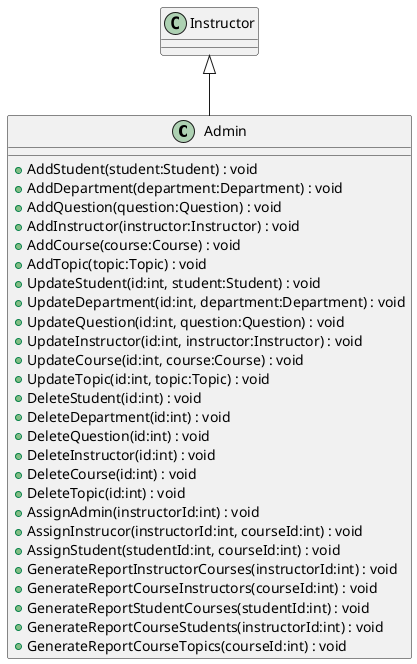@startuml
class Admin {
    + AddStudent(student:Student) : void
    + AddDepartment(department:Department) : void
    + AddQuestion(question:Question) : void
    + AddInstructor(instructor:Instructor) : void
    + AddCourse(course:Course) : void
    + AddTopic(topic:Topic) : void
    + UpdateStudent(id:int, student:Student) : void
    + UpdateDepartment(id:int, department:Department) : void
    + UpdateQuestion(id:int, question:Question) : void
    + UpdateInstructor(id:int, instructor:Instructor) : void
    + UpdateCourse(id:int, course:Course) : void
    + UpdateTopic(id:int, topic:Topic) : void
    + DeleteStudent(id:int) : void
    + DeleteDepartment(id:int) : void
    + DeleteQuestion(id:int) : void
    + DeleteInstructor(id:int) : void
    + DeleteCourse(id:int) : void
    + DeleteTopic(id:int) : void
    + AssignAdmin(instructorId:int) : void
    + AssignInstrucor(instructorId:int, courseId:int) : void
    + AssignStudent(studentId:int, courseId:int) : void
    + GenerateReportInstructorCourses(instructorId:int) : void
    + GenerateReportCourseInstructors(courseId:int) : void
    + GenerateReportStudentCourses(studentId:int) : void
    + GenerateReportCourseStudents(instructorId:int) : void
    + GenerateReportCourseTopics(courseId:int) : void
}
Instructor <|-- Admin
@enduml
